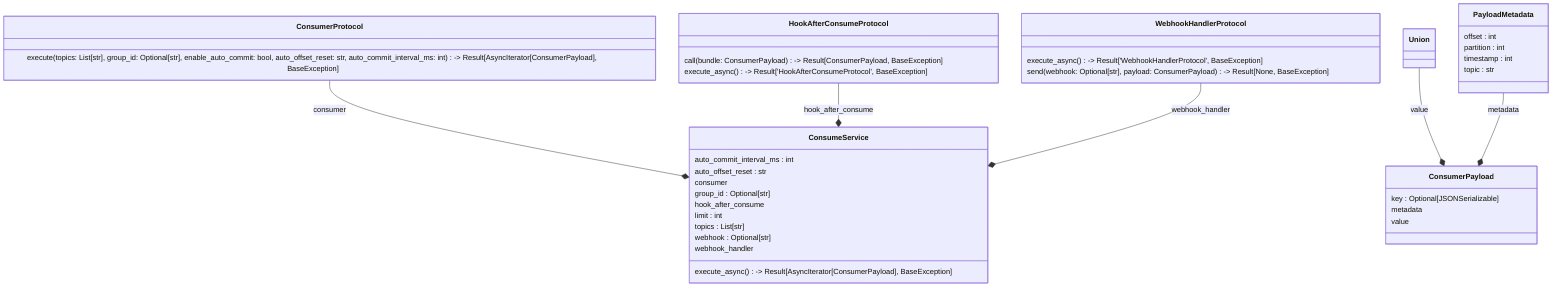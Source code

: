 classDiagram
  class ConsumeService {
    auto_commit_interval_ms : int
    auto_offset_reset : str
    consumer
    group_id : Optional[str]
    hook_after_consume
    limit : int
    topics : List[str]
    webhook : Optional[str]
    webhook_handler
    execute_async() -> Result[AsyncIterator[ConsumerPayload], BaseException]
  }
  class ConsumerPayload {
    key : Optional[JSONSerializable]
    metadata
    value
  }
  class ConsumerProtocol {
    execute(topics: List[str], group_id: Optional[str], enable_auto_commit: bool, auto_offset_reset: str, auto_commit_interval_ms: int) -> Result[AsyncIterator[ConsumerPayload], BaseException]
  }
  class HookAfterConsumeProtocol {
    call(bundle: ConsumerPayload) -> Result[ConsumerPayload, BaseException]
    execute_async() -> Result['HookAfterConsumeProtocol', BaseException]
  }
  class PayloadMetadata {
    offset : int
    partition : int
    timestamp : int
    topic : str
  }
  class Union {
  }
  class WebhookHandlerProtocol {
    execute_async() -> Result['WebhookHandlerProtocol', BaseException]
    send(webhook: Optional[str], payload: ConsumerPayload) -> Result[None, BaseException]
  }
  Union --* ConsumerPayload : value
  PayloadMetadata --* ConsumerPayload : metadata
  ConsumerProtocol --* ConsumeService : consumer
  HookAfterConsumeProtocol --* ConsumeService : hook_after_consume
  WebhookHandlerProtocol --* ConsumeService : webhook_handler